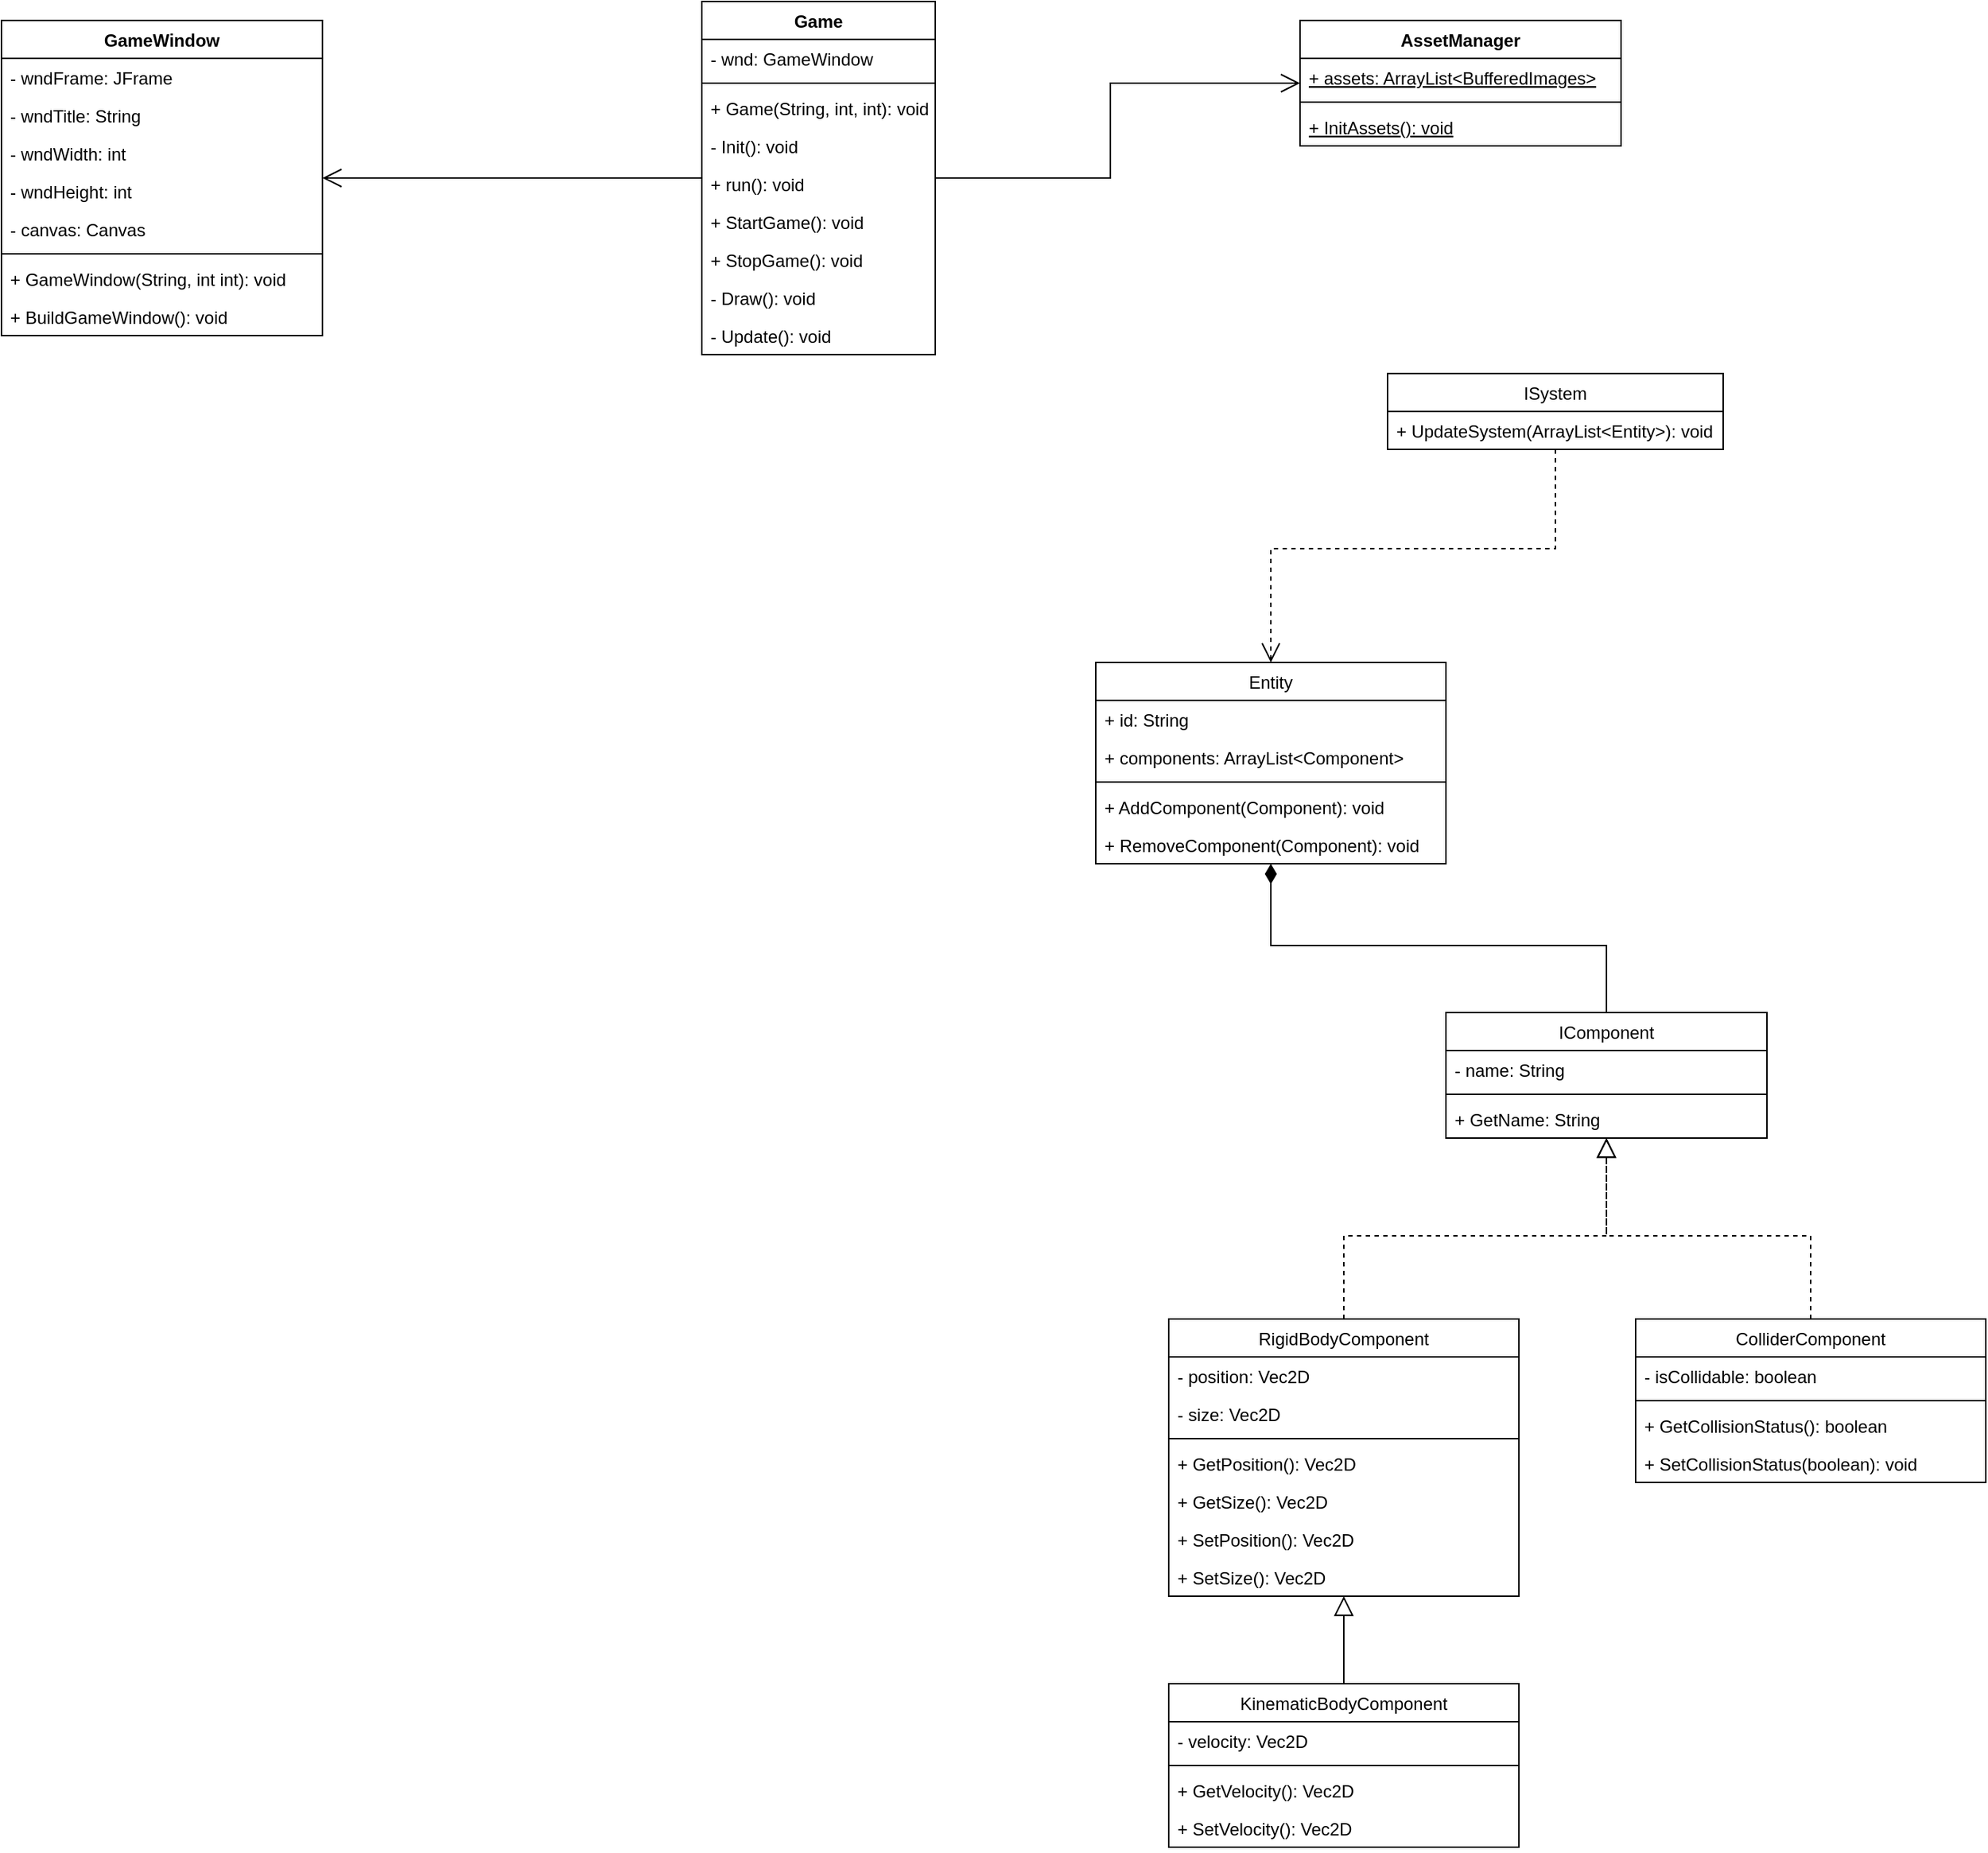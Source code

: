 <mxfile version="12.9.4" type="device"><diagram id="Itz4TSQ3YFfw3_4sLQN4" name="Page-1"><mxGraphModel dx="2523" dy="913" grid="1" gridSize="10" guides="1" tooltips="1" connect="1" arrows="1" fold="1" page="1" pageScale="1" pageWidth="850" pageHeight="1100" math="0" shadow="0"><root><mxCell id="0"/><mxCell id="1" parent="0"/><mxCell id="z13AJppP1nTu0gerqQno-36" style="edgeStyle=orthogonalEdgeStyle;rounded=0;orthogonalLoop=1;jettySize=auto;html=1;endArrow=open;endFill=0;endSize=11;" edge="1" parent="1" source="z13AJppP1nTu0gerqQno-4" target="z13AJppP1nTu0gerqQno-8"><mxGeometry relative="1" as="geometry"/></mxCell><mxCell id="z13AJppP1nTu0gerqQno-37" style="edgeStyle=orthogonalEdgeStyle;rounded=0;orthogonalLoop=1;jettySize=auto;html=1;endArrow=open;endFill=0;endSize=11;" edge="1" parent="1" source="z13AJppP1nTu0gerqQno-4" target="z13AJppP1nTu0gerqQno-24"><mxGeometry relative="1" as="geometry"/></mxCell><mxCell id="z13AJppP1nTu0gerqQno-8" value="GameWindow&#10;" style="swimlane;fontStyle=1;align=center;verticalAlign=top;childLayout=stackLayout;horizontal=1;startSize=26;horizontalStack=0;resizeParent=1;resizeParentMax=0;resizeLast=0;collapsible=1;marginBottom=0;strokeColor=#000000;fillColor=none;gradientColor=#ffffff;" vertex="1" parent="1"><mxGeometry x="-100" y="100" width="220" height="216" as="geometry"/></mxCell><mxCell id="z13AJppP1nTu0gerqQno-9" value="- wndFrame: JFrame" style="text;strokeColor=none;fillColor=none;align=left;verticalAlign=top;spacingLeft=4;spacingRight=4;overflow=hidden;rotatable=0;points=[[0,0.5],[1,0.5]];portConstraint=eastwest;" vertex="1" parent="z13AJppP1nTu0gerqQno-8"><mxGeometry y="26" width="220" height="26" as="geometry"/></mxCell><mxCell id="z13AJppP1nTu0gerqQno-13" value="- wndTitle: String" style="text;strokeColor=none;fillColor=none;align=left;verticalAlign=top;spacingLeft=4;spacingRight=4;overflow=hidden;rotatable=0;points=[[0,0.5],[1,0.5]];portConstraint=eastwest;" vertex="1" parent="z13AJppP1nTu0gerqQno-8"><mxGeometry y="52" width="220" height="26" as="geometry"/></mxCell><mxCell id="z13AJppP1nTu0gerqQno-12" value="- wndWidth: int" style="text;strokeColor=none;fillColor=none;align=left;verticalAlign=top;spacingLeft=4;spacingRight=4;overflow=hidden;rotatable=0;points=[[0,0.5],[1,0.5]];portConstraint=eastwest;" vertex="1" parent="z13AJppP1nTu0gerqQno-8"><mxGeometry y="78" width="220" height="26" as="geometry"/></mxCell><mxCell id="z13AJppP1nTu0gerqQno-14" value="- wndHeight: int" style="text;strokeColor=none;fillColor=none;align=left;verticalAlign=top;spacingLeft=4;spacingRight=4;overflow=hidden;rotatable=0;points=[[0,0.5],[1,0.5]];portConstraint=eastwest;" vertex="1" parent="z13AJppP1nTu0gerqQno-8"><mxGeometry y="104" width="220" height="26" as="geometry"/></mxCell><mxCell id="z13AJppP1nTu0gerqQno-15" value="- canvas: Canvas" style="text;strokeColor=none;fillColor=none;align=left;verticalAlign=top;spacingLeft=4;spacingRight=4;overflow=hidden;rotatable=0;points=[[0,0.5],[1,0.5]];portConstraint=eastwest;" vertex="1" parent="z13AJppP1nTu0gerqQno-8"><mxGeometry y="130" width="220" height="26" as="geometry"/></mxCell><mxCell id="z13AJppP1nTu0gerqQno-10" value="" style="line;strokeWidth=1;fillColor=none;align=left;verticalAlign=middle;spacingTop=-1;spacingLeft=3;spacingRight=3;rotatable=0;labelPosition=right;points=[];portConstraint=eastwest;" vertex="1" parent="z13AJppP1nTu0gerqQno-8"><mxGeometry y="156" width="220" height="8" as="geometry"/></mxCell><mxCell id="z13AJppP1nTu0gerqQno-11" value="+ GameWindow(String, int int): void" style="text;strokeColor=none;fillColor=none;align=left;verticalAlign=top;spacingLeft=4;spacingRight=4;overflow=hidden;rotatable=0;points=[[0,0.5],[1,0.5]];portConstraint=eastwest;" vertex="1" parent="z13AJppP1nTu0gerqQno-8"><mxGeometry y="164" width="220" height="26" as="geometry"/></mxCell><mxCell id="z13AJppP1nTu0gerqQno-16" value="+ BuildGameWindow(): void" style="text;strokeColor=none;fillColor=none;align=left;verticalAlign=top;spacingLeft=4;spacingRight=4;overflow=hidden;rotatable=0;points=[[0,0.5],[1,0.5]];portConstraint=eastwest;" vertex="1" parent="z13AJppP1nTu0gerqQno-8"><mxGeometry y="190" width="220" height="26" as="geometry"/></mxCell><mxCell id="z13AJppP1nTu0gerqQno-24" value="AssetManager" style="swimlane;fontStyle=1;align=center;verticalAlign=top;childLayout=stackLayout;horizontal=1;startSize=26;horizontalStack=0;resizeParent=1;resizeParentMax=0;resizeLast=0;collapsible=1;marginBottom=0;strokeColor=#000000;fillColor=none;gradientColor=#ffffff;" vertex="1" parent="1"><mxGeometry x="790" y="100" width="220" height="86" as="geometry"/></mxCell><mxCell id="z13AJppP1nTu0gerqQno-34" value="+ assets: ArrayList&lt;BufferedImages&gt;" style="text;strokeColor=none;fillColor=none;align=left;verticalAlign=top;spacingLeft=4;spacingRight=4;overflow=hidden;rotatable=0;points=[[0,0.5],[1,0.5]];portConstraint=eastwest;fontStyle=4" vertex="1" parent="z13AJppP1nTu0gerqQno-24"><mxGeometry y="26" width="220" height="26" as="geometry"/></mxCell><mxCell id="z13AJppP1nTu0gerqQno-30" value="" style="line;strokeWidth=1;fillColor=none;align=left;verticalAlign=middle;spacingTop=-1;spacingLeft=3;spacingRight=3;rotatable=0;labelPosition=right;points=[];portConstraint=eastwest;" vertex="1" parent="z13AJppP1nTu0gerqQno-24"><mxGeometry y="52" width="220" height="8" as="geometry"/></mxCell><mxCell id="z13AJppP1nTu0gerqQno-32" value="+ InitAssets(): void" style="text;strokeColor=none;fillColor=none;align=left;verticalAlign=top;spacingLeft=4;spacingRight=4;overflow=hidden;rotatable=0;points=[[0,0.5],[1,0.5]];portConstraint=eastwest;fontStyle=4" vertex="1" parent="z13AJppP1nTu0gerqQno-24"><mxGeometry y="60" width="220" height="26" as="geometry"/></mxCell><mxCell id="z13AJppP1nTu0gerqQno-51" style="edgeStyle=orthogonalEdgeStyle;rounded=0;orthogonalLoop=1;jettySize=auto;html=1;endArrow=diamondThin;endFill=1;endSize=11;" edge="1" parent="1" source="z13AJppP1nTu0gerqQno-47" target="z13AJppP1nTu0gerqQno-38"><mxGeometry relative="1" as="geometry"><mxPoint x="710" y="760" as="targetPoint"/></mxGeometry></mxCell><mxCell id="z13AJppP1nTu0gerqQno-58" style="edgeStyle=orthogonalEdgeStyle;rounded=0;orthogonalLoop=1;jettySize=auto;html=1;dashed=1;endArrow=open;endFill=0;endSize=11;" edge="1" parent="1" source="z13AJppP1nTu0gerqQno-42" target="z13AJppP1nTu0gerqQno-38"><mxGeometry relative="1" as="geometry"/></mxCell><mxCell id="z13AJppP1nTu0gerqQno-4" value="Game" style="swimlane;fontStyle=1;align=center;verticalAlign=top;childLayout=stackLayout;horizontal=1;startSize=26;horizontalStack=0;resizeParent=1;resizeParentMax=0;resizeLast=0;collapsible=1;marginBottom=0;strokeColor=#000000;fillColor=none;gradientColor=#ffffff;" vertex="1" parent="1"><mxGeometry x="380" y="87" width="160" height="242" as="geometry"/></mxCell><mxCell id="z13AJppP1nTu0gerqQno-5" value="- wnd: GameWindow" style="text;strokeColor=none;fillColor=none;align=left;verticalAlign=top;spacingLeft=4;spacingRight=4;overflow=hidden;rotatable=0;points=[[0,0.5],[1,0.5]];portConstraint=eastwest;" vertex="1" parent="z13AJppP1nTu0gerqQno-4"><mxGeometry y="26" width="160" height="26" as="geometry"/></mxCell><mxCell id="z13AJppP1nTu0gerqQno-6" value="" style="line;strokeWidth=1;fillColor=none;align=left;verticalAlign=middle;spacingTop=-1;spacingLeft=3;spacingRight=3;rotatable=0;labelPosition=right;points=[];portConstraint=eastwest;" vertex="1" parent="z13AJppP1nTu0gerqQno-4"><mxGeometry y="52" width="160" height="8" as="geometry"/></mxCell><mxCell id="z13AJppP1nTu0gerqQno-7" value="+ Game(String, int, int): void" style="text;strokeColor=none;fillColor=none;align=left;verticalAlign=top;spacingLeft=4;spacingRight=4;overflow=hidden;rotatable=0;points=[[0,0.5],[1,0.5]];portConstraint=eastwest;" vertex="1" parent="z13AJppP1nTu0gerqQno-4"><mxGeometry y="60" width="160" height="26" as="geometry"/></mxCell><mxCell id="z13AJppP1nTu0gerqQno-18" value="- Init(): void" style="text;strokeColor=none;fillColor=none;align=left;verticalAlign=top;spacingLeft=4;spacingRight=4;overflow=hidden;rotatable=0;points=[[0,0.5],[1,0.5]];portConstraint=eastwest;" vertex="1" parent="z13AJppP1nTu0gerqQno-4"><mxGeometry y="86" width="160" height="26" as="geometry"/></mxCell><mxCell id="z13AJppP1nTu0gerqQno-19" value="+ run(): void" style="text;strokeColor=none;fillColor=none;align=left;verticalAlign=top;spacingLeft=4;spacingRight=4;overflow=hidden;rotatable=0;points=[[0,0.5],[1,0.5]];portConstraint=eastwest;" vertex="1" parent="z13AJppP1nTu0gerqQno-4"><mxGeometry y="112" width="160" height="26" as="geometry"/></mxCell><mxCell id="z13AJppP1nTu0gerqQno-20" value="+ StartGame(): void" style="text;strokeColor=none;fillColor=none;align=left;verticalAlign=top;spacingLeft=4;spacingRight=4;overflow=hidden;rotatable=0;points=[[0,0.5],[1,0.5]];portConstraint=eastwest;" vertex="1" parent="z13AJppP1nTu0gerqQno-4"><mxGeometry y="138" width="160" height="26" as="geometry"/></mxCell><mxCell id="z13AJppP1nTu0gerqQno-21" value="+ StopGame(): void&#10;" style="text;strokeColor=none;fillColor=none;align=left;verticalAlign=top;spacingLeft=4;spacingRight=4;overflow=hidden;rotatable=0;points=[[0,0.5],[1,0.5]];portConstraint=eastwest;" vertex="1" parent="z13AJppP1nTu0gerqQno-4"><mxGeometry y="164" width="160" height="26" as="geometry"/></mxCell><mxCell id="z13AJppP1nTu0gerqQno-22" value="- Draw(): void" style="text;strokeColor=none;fillColor=none;align=left;verticalAlign=top;spacingLeft=4;spacingRight=4;overflow=hidden;rotatable=0;points=[[0,0.5],[1,0.5]];portConstraint=eastwest;" vertex="1" parent="z13AJppP1nTu0gerqQno-4"><mxGeometry y="190" width="160" height="26" as="geometry"/></mxCell><mxCell id="z13AJppP1nTu0gerqQno-23" value="- Update(): void" style="text;strokeColor=none;fillColor=none;align=left;verticalAlign=top;spacingLeft=4;spacingRight=4;overflow=hidden;rotatable=0;points=[[0,0.5],[1,0.5]];portConstraint=eastwest;" vertex="1" parent="z13AJppP1nTu0gerqQno-4"><mxGeometry y="216" width="160" height="26" as="geometry"/></mxCell><mxCell id="z13AJppP1nTu0gerqQno-47" value="IComponent" style="swimlane;fontStyle=0;childLayout=stackLayout;horizontal=1;startSize=26;fillColor=none;horizontalStack=0;resizeParent=1;resizeParentMax=0;resizeLast=0;collapsible=1;marginBottom=0;strokeColor=#000000;" vertex="1" parent="1"><mxGeometry x="890" y="780" width="220" height="86" as="geometry"/></mxCell><mxCell id="z13AJppP1nTu0gerqQno-70" value="- name: String" style="text;strokeColor=none;fillColor=none;align=left;verticalAlign=top;spacingLeft=4;spacingRight=4;overflow=hidden;rotatable=0;points=[[0,0.5],[1,0.5]];portConstraint=eastwest;" vertex="1" parent="z13AJppP1nTu0gerqQno-47"><mxGeometry y="26" width="220" height="26" as="geometry"/></mxCell><mxCell id="z13AJppP1nTu0gerqQno-72" value="" style="line;strokeWidth=1;fillColor=none;align=left;verticalAlign=middle;spacingTop=-1;spacingLeft=3;spacingRight=3;rotatable=0;labelPosition=right;points=[];portConstraint=eastwest;" vertex="1" parent="z13AJppP1nTu0gerqQno-47"><mxGeometry y="52" width="220" height="8" as="geometry"/></mxCell><mxCell id="z13AJppP1nTu0gerqQno-71" value="+ GetName: String" style="text;strokeColor=none;fillColor=none;align=left;verticalAlign=top;spacingLeft=4;spacingRight=4;overflow=hidden;rotatable=0;points=[[0,0.5],[1,0.5]];portConstraint=eastwest;" vertex="1" parent="z13AJppP1nTu0gerqQno-47"><mxGeometry y="60" width="220" height="26" as="geometry"/></mxCell><mxCell id="z13AJppP1nTu0gerqQno-42" value="ISystem" style="swimlane;fontStyle=0;childLayout=stackLayout;horizontal=1;startSize=26;fillColor=none;horizontalStack=0;resizeParent=1;resizeParentMax=0;resizeLast=0;collapsible=1;marginBottom=0;strokeColor=#000000;" vertex="1" parent="1"><mxGeometry x="850" y="342" width="230" height="52" as="geometry"/></mxCell><mxCell id="z13AJppP1nTu0gerqQno-44" value="+ UpdateSystem(ArrayList&lt;Entity&gt;): void" style="text;strokeColor=none;fillColor=none;align=left;verticalAlign=top;spacingLeft=4;spacingRight=4;overflow=hidden;rotatable=0;points=[[0,0.5],[1,0.5]];portConstraint=eastwest;" vertex="1" parent="z13AJppP1nTu0gerqQno-42"><mxGeometry y="26" width="230" height="26" as="geometry"/></mxCell><mxCell id="z13AJppP1nTu0gerqQno-69" style="edgeStyle=orthogonalEdgeStyle;rounded=0;orthogonalLoop=1;jettySize=auto;html=1;entryX=0.5;entryY=1;entryDx=0;entryDy=0;dashed=1;endArrow=block;endFill=0;endSize=11;" edge="1" parent="1" source="z13AJppP1nTu0gerqQno-61" target="z13AJppP1nTu0gerqQno-47"><mxGeometry relative="1" as="geometry"/></mxCell><mxCell id="z13AJppP1nTu0gerqQno-61" value="RigidBodyComponent" style="swimlane;fontStyle=0;childLayout=stackLayout;horizontal=1;startSize=26;fillColor=none;horizontalStack=0;resizeParent=1;resizeParentMax=0;resizeLast=0;collapsible=1;marginBottom=0;strokeColor=#000000;" vertex="1" parent="1"><mxGeometry x="700" y="990" width="240" height="190" as="geometry"/></mxCell><mxCell id="z13AJppP1nTu0gerqQno-67" value="- position: Vec2D" style="text;strokeColor=none;fillColor=none;align=left;verticalAlign=top;spacingLeft=4;spacingRight=4;overflow=hidden;rotatable=0;points=[[0,0.5],[1,0.5]];portConstraint=eastwest;" vertex="1" parent="z13AJppP1nTu0gerqQno-61"><mxGeometry y="26" width="240" height="26" as="geometry"/></mxCell><mxCell id="z13AJppP1nTu0gerqQno-68" value="- size: Vec2D" style="text;strokeColor=none;fillColor=none;align=left;verticalAlign=top;spacingLeft=4;spacingRight=4;overflow=hidden;rotatable=0;points=[[0,0.5],[1,0.5]];portConstraint=eastwest;" vertex="1" parent="z13AJppP1nTu0gerqQno-61"><mxGeometry y="52" width="240" height="26" as="geometry"/></mxCell><mxCell id="z13AJppP1nTu0gerqQno-64" value="" style="line;strokeWidth=1;fillColor=none;align=left;verticalAlign=middle;spacingTop=-1;spacingLeft=3;spacingRight=3;rotatable=0;labelPosition=right;points=[];portConstraint=eastwest;" vertex="1" parent="z13AJppP1nTu0gerqQno-61"><mxGeometry y="78" width="240" height="8" as="geometry"/></mxCell><mxCell id="z13AJppP1nTu0gerqQno-65" value="+ GetPosition(): Vec2D" style="text;strokeColor=none;fillColor=none;align=left;verticalAlign=top;spacingLeft=4;spacingRight=4;overflow=hidden;rotatable=0;points=[[0,0.5],[1,0.5]];portConstraint=eastwest;" vertex="1" parent="z13AJppP1nTu0gerqQno-61"><mxGeometry y="86" width="240" height="26" as="geometry"/></mxCell><mxCell id="z13AJppP1nTu0gerqQno-81" value="+ GetSize(): Vec2D" style="text;strokeColor=none;fillColor=none;align=left;verticalAlign=top;spacingLeft=4;spacingRight=4;overflow=hidden;rotatable=0;points=[[0,0.5],[1,0.5]];portConstraint=eastwest;" vertex="1" parent="z13AJppP1nTu0gerqQno-61"><mxGeometry y="112" width="240" height="26" as="geometry"/></mxCell><mxCell id="z13AJppP1nTu0gerqQno-89" value="+ SetPosition(): Vec2D" style="text;strokeColor=none;fillColor=none;align=left;verticalAlign=top;spacingLeft=4;spacingRight=4;overflow=hidden;rotatable=0;points=[[0,0.5],[1,0.5]];portConstraint=eastwest;" vertex="1" parent="z13AJppP1nTu0gerqQno-61"><mxGeometry y="138" width="240" height="26" as="geometry"/></mxCell><mxCell id="z13AJppP1nTu0gerqQno-90" value="+ SetSize(): Vec2D" style="text;strokeColor=none;fillColor=none;align=left;verticalAlign=top;spacingLeft=4;spacingRight=4;overflow=hidden;rotatable=0;points=[[0,0.5],[1,0.5]];portConstraint=eastwest;" vertex="1" parent="z13AJppP1nTu0gerqQno-61"><mxGeometry y="164" width="240" height="26" as="geometry"/></mxCell><mxCell id="z13AJppP1nTu0gerqQno-80" style="edgeStyle=orthogonalEdgeStyle;rounded=0;orthogonalLoop=1;jettySize=auto;html=1;endArrow=block;endFill=0;endSize=11;" edge="1" parent="1" source="z13AJppP1nTu0gerqQno-73" target="z13AJppP1nTu0gerqQno-61"><mxGeometry relative="1" as="geometry"/></mxCell><mxCell id="z13AJppP1nTu0gerqQno-73" value="KinematicBodyComponent" style="swimlane;fontStyle=0;childLayout=stackLayout;horizontal=1;startSize=26;fillColor=none;horizontalStack=0;resizeParent=1;resizeParentMax=0;resizeLast=0;collapsible=1;marginBottom=0;strokeColor=#000000;" vertex="1" parent="1"><mxGeometry x="700" y="1240" width="240" height="112" as="geometry"/></mxCell><mxCell id="z13AJppP1nTu0gerqQno-77" value="- velocity: Vec2D" style="text;strokeColor=none;fillColor=none;align=left;verticalAlign=top;spacingLeft=4;spacingRight=4;overflow=hidden;rotatable=0;points=[[0,0.5],[1,0.5]];portConstraint=eastwest;" vertex="1" parent="z13AJppP1nTu0gerqQno-73"><mxGeometry y="26" width="240" height="26" as="geometry"/></mxCell><mxCell id="z13AJppP1nTu0gerqQno-78" value="" style="line;strokeWidth=1;fillColor=none;align=left;verticalAlign=middle;spacingTop=-1;spacingLeft=3;spacingRight=3;rotatable=0;labelPosition=right;points=[];portConstraint=eastwest;" vertex="1" parent="z13AJppP1nTu0gerqQno-73"><mxGeometry y="52" width="240" height="8" as="geometry"/></mxCell><mxCell id="z13AJppP1nTu0gerqQno-79" value="+ GetVelocity(): Vec2D" style="text;strokeColor=none;fillColor=none;align=left;verticalAlign=top;spacingLeft=4;spacingRight=4;overflow=hidden;rotatable=0;points=[[0,0.5],[1,0.5]];portConstraint=eastwest;" vertex="1" parent="z13AJppP1nTu0gerqQno-73"><mxGeometry y="60" width="240" height="26" as="geometry"/></mxCell><mxCell id="z13AJppP1nTu0gerqQno-91" value="+ SetVelocity(): Vec2D" style="text;strokeColor=none;fillColor=none;align=left;verticalAlign=top;spacingLeft=4;spacingRight=4;overflow=hidden;rotatable=0;points=[[0,0.5],[1,0.5]];portConstraint=eastwest;" vertex="1" parent="z13AJppP1nTu0gerqQno-73"><mxGeometry y="86" width="240" height="26" as="geometry"/></mxCell><mxCell id="z13AJppP1nTu0gerqQno-92" style="edgeStyle=orthogonalEdgeStyle;rounded=0;orthogonalLoop=1;jettySize=auto;html=1;endArrow=block;endFill=0;endSize=11;dashed=1;" edge="1" parent="1" source="z13AJppP1nTu0gerqQno-82" target="z13AJppP1nTu0gerqQno-47"><mxGeometry relative="1" as="geometry"/></mxCell><mxCell id="z13AJppP1nTu0gerqQno-82" value="ColliderComponent" style="swimlane;fontStyle=0;childLayout=stackLayout;horizontal=1;startSize=26;fillColor=none;horizontalStack=0;resizeParent=1;resizeParentMax=0;resizeLast=0;collapsible=1;marginBottom=0;strokeColor=#000000;" vertex="1" parent="1"><mxGeometry x="1020" y="990" width="240" height="112" as="geometry"/></mxCell><mxCell id="z13AJppP1nTu0gerqQno-84" value="- isCollidable: boolean" style="text;strokeColor=none;fillColor=none;align=left;verticalAlign=top;spacingLeft=4;spacingRight=4;overflow=hidden;rotatable=0;points=[[0,0.5],[1,0.5]];portConstraint=eastwest;" vertex="1" parent="z13AJppP1nTu0gerqQno-82"><mxGeometry y="26" width="240" height="26" as="geometry"/></mxCell><mxCell id="z13AJppP1nTu0gerqQno-85" value="" style="line;strokeWidth=1;fillColor=none;align=left;verticalAlign=middle;spacingTop=-1;spacingLeft=3;spacingRight=3;rotatable=0;labelPosition=right;points=[];portConstraint=eastwest;" vertex="1" parent="z13AJppP1nTu0gerqQno-82"><mxGeometry y="52" width="240" height="8" as="geometry"/></mxCell><mxCell id="z13AJppP1nTu0gerqQno-87" value="+ GetCollisionStatus(): boolean" style="text;strokeColor=none;fillColor=none;align=left;verticalAlign=top;spacingLeft=4;spacingRight=4;overflow=hidden;rotatable=0;points=[[0,0.5],[1,0.5]];portConstraint=eastwest;" vertex="1" parent="z13AJppP1nTu0gerqQno-82"><mxGeometry y="60" width="240" height="26" as="geometry"/></mxCell><mxCell id="z13AJppP1nTu0gerqQno-88" value="+ SetCollisionStatus(boolean): void" style="text;strokeColor=none;fillColor=none;align=left;verticalAlign=top;spacingLeft=4;spacingRight=4;overflow=hidden;rotatable=0;points=[[0,0.5],[1,0.5]];portConstraint=eastwest;" vertex="1" parent="z13AJppP1nTu0gerqQno-82"><mxGeometry y="86" width="240" height="26" as="geometry"/></mxCell><mxCell id="z13AJppP1nTu0gerqQno-38" value="Entity" style="swimlane;fontStyle=0;childLayout=stackLayout;horizontal=1;startSize=26;fillColor=none;horizontalStack=0;resizeParent=1;resizeParentMax=0;resizeLast=0;collapsible=1;marginBottom=0;strokeColor=#000000;" vertex="1" parent="1"><mxGeometry x="650" y="540" width="240" height="138" as="geometry"/></mxCell><mxCell id="z13AJppP1nTu0gerqQno-39" value="+ id: String" style="text;strokeColor=none;fillColor=none;align=left;verticalAlign=top;spacingLeft=4;spacingRight=4;overflow=hidden;rotatable=0;points=[[0,0.5],[1,0.5]];portConstraint=eastwest;" vertex="1" parent="z13AJppP1nTu0gerqQno-38"><mxGeometry y="26" width="240" height="26" as="geometry"/></mxCell><mxCell id="z13AJppP1nTu0gerqQno-41" value="+ components: ArrayList&lt;Component&gt;" style="text;strokeColor=none;fillColor=none;align=left;verticalAlign=top;spacingLeft=4;spacingRight=4;overflow=hidden;rotatable=0;points=[[0,0.5],[1,0.5]];portConstraint=eastwest;" vertex="1" parent="z13AJppP1nTu0gerqQno-38"><mxGeometry y="52" width="240" height="26" as="geometry"/></mxCell><mxCell id="z13AJppP1nTu0gerqQno-55" value="" style="line;strokeWidth=1;fillColor=none;align=left;verticalAlign=middle;spacingTop=-1;spacingLeft=3;spacingRight=3;rotatable=0;labelPosition=right;points=[];portConstraint=eastwest;" vertex="1" parent="z13AJppP1nTu0gerqQno-38"><mxGeometry y="78" width="240" height="8" as="geometry"/></mxCell><mxCell id="z13AJppP1nTu0gerqQno-56" value="+ AddComponent(Component): void" style="text;strokeColor=none;fillColor=none;align=left;verticalAlign=top;spacingLeft=4;spacingRight=4;overflow=hidden;rotatable=0;points=[[0,0.5],[1,0.5]];portConstraint=eastwest;" vertex="1" parent="z13AJppP1nTu0gerqQno-38"><mxGeometry y="86" width="240" height="26" as="geometry"/></mxCell><mxCell id="z13AJppP1nTu0gerqQno-57" value="+ RemoveComponent(Component): void" style="text;strokeColor=none;fillColor=none;align=left;verticalAlign=top;spacingLeft=4;spacingRight=4;overflow=hidden;rotatable=0;points=[[0,0.5],[1,0.5]];portConstraint=eastwest;" vertex="1" parent="z13AJppP1nTu0gerqQno-38"><mxGeometry y="112" width="240" height="26" as="geometry"/></mxCell></root></mxGraphModel></diagram></mxfile>
